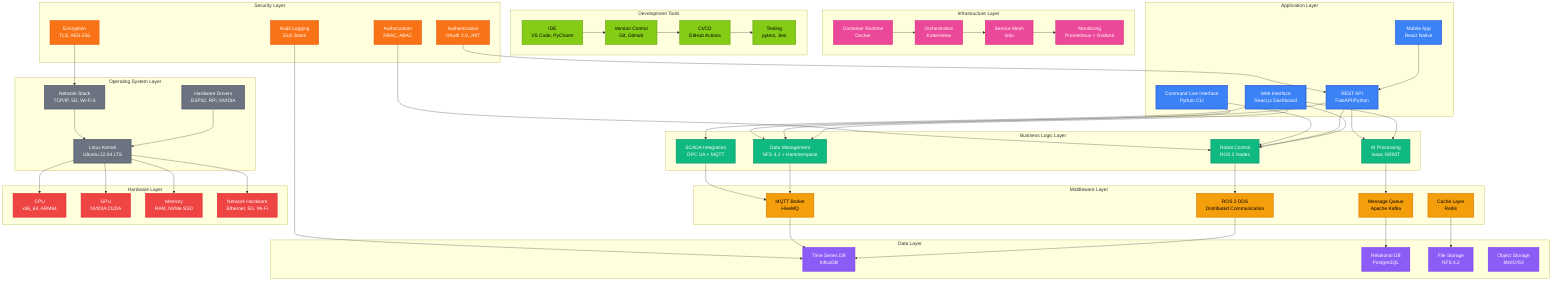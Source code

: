 graph TB
    subgraph "Application Layer"
        WEB_UI[Web Interface<br/>React.js Dashboard]
        MOBILE_APP[Mobile App<br/>React Native]
        API[REST API<br/>FastAPI/Python]
        CLI[Command Line Interface<br/>Python CLI]
    end
    
    subgraph "Business Logic Layer"
        ROBOT_CONTROL[Robot Control<br/>ROS 2 Nodes]
        AI_PROCESSING[AI Processing<br/>Isaac GR00T]
        DATA_MANAGEMENT[Data Management<br/>NFS 4.2 + Hammerspace]
        SCADA_INTEGRATION[SCADA Integration<br/>OPC UA + MQTT]
    end
    
    subgraph "Middleware Layer"
        ROS2_DDS[ROS 2 DDS<br/>Distributed Communication]
        MQTT_BROKER[MQTT Broker<br/>HiveMQ]
        MESSAGE_QUEUE[Message Queue<br/>Apache Kafka]
        CACHE[Cache Layer<br/>Redis]
    end
    
    subgraph "Data Layer"
        TIME_SERIES[Time Series DB<br/>InfluxDB]
        RELATIONAL[Relational DB<br/>PostgreSQL]
        FILE_STORAGE[File Storage<br/>NFS 4.2]
        OBJECT_STORAGE[Object Storage<br/>MinIO/S3]
    end
    
    subgraph "Infrastructure Layer"
        CONTAINER[Container Runtime<br/>Docker]
        ORCHESTRATION[Orchestration<br/>Kubernetes]
        SERVICE_MESH[Service Mesh<br/>Istio]
        MONITORING[Monitoring<br/>Prometheus + Grafana]
    end
    
    subgraph "Operating System Layer"
        LINUX[Linux Kernel<br/>Ubuntu 22.04 LTS]
        DRIVERS[Hardware Drivers<br/>ESP32, RPi, NVIDIA]
        NETWORK[Network Stack<br/>TCP/IP, 5G, Wi-Fi 6]
    end
    
    subgraph "Hardware Layer"
        CPU[CPU<br/>x86_64, ARM64]
        GPU[GPU<br/>NVIDIA CUDA]
        MEMORY[Memory<br/>RAM, NVMe SSD]
        NETWORK_HW[Network Hardware<br/>Ethernet, 5G, Wi-Fi]
    end
    
    subgraph "Development Tools"
        IDE[IDE<br/>VS Code, PyCharm]
        VERSION_CONTROL[Version Control<br/>Git, GitHub]
        CI_CD[CI/CD<br/>GitHub Actions]
        TESTING[Testing<br/>pytest, Jest]
    end
    
    subgraph "Security Layer"
        AUTHENTICATION[Authentication<br/>OAuth 2.0, JWT]
        AUTHORIZATION[Authorization<br/>RBAC, ABAC]
        ENCRYPTION[Encryption<br/>TLS, AES-256]
        AUDIT[Audit Logging<br/>ELK Stack]
    end
    
    %% Application to Business Logic
    WEB_UI --> ROBOT_CONTROL
    WEB_UI --> AI_PROCESSING
    WEB_UI --> DATA_MANAGEMENT
    WEB_UI --> SCADA_INTEGRATION
    
    MOBILE_APP --> API
    API --> ROBOT_CONTROL
    API --> AI_PROCESSING
    API --> DATA_MANAGEMENT
    
    CLI --> ROBOT_CONTROL
    CLI --> DATA_MANAGEMENT
    
    %% Business Logic to Middleware
    ROBOT_CONTROL --> ROS2_DDS
    AI_PROCESSING --> MESSAGE_QUEUE
    DATA_MANAGEMENT --> MQTT_BROKER
    SCADA_INTEGRATION --> MQTT_BROKER
    
    %% Middleware to Data
    ROS2_DDS --> TIME_SERIES
    MQTT_BROKER --> TIME_SERIES
    MESSAGE_QUEUE --> RELATIONAL
    CACHE --> FILE_STORAGE
    
    %% Infrastructure connections
    CONTAINER --> ORCHESTRATION
    ORCHESTRATION --> SERVICE_MESH
    SERVICE_MESH --> MONITORING
    
    %% OS and Hardware
    LINUX --> CPU
    LINUX --> GPU
    LINUX --> MEMORY
    LINUX --> NETWORK_HW
    
    DRIVERS --> LINUX
    NETWORK --> LINUX
    
    %% Security integration
    AUTHENTICATION --> API
    AUTHORIZATION --> ROBOT_CONTROL
    ENCRYPTION --> NETWORK
    AUDIT --> TIME_SERIES
    
    %% Development tools
    IDE --> VERSION_CONTROL
    VERSION_CONTROL --> CI_CD
    CI_CD --> TESTING
    
    %% Styling
    classDef application fill:#3B82F6,stroke:#1D4ED8,stroke-width:2px,color:#fff
    classDef business fill:#10B981,stroke:#059669,stroke-width:2px,color:#fff
    classDef middleware fill:#F59E0B,stroke:#D97706,stroke-width:2px,color:#000
    classDef data fill:#8B5CF6,stroke:#7C3AED,stroke-width:2px,color:#fff
    classDef infrastructure fill:#EC4899,stroke:#DB2777,stroke-width:2px,color:#fff
    classDef os fill:#6B7280,stroke:#4B5563,stroke-width:2px,color:#fff
    classDef hardware fill:#EF4444,stroke:#DC2626,stroke-width:2px,color:#fff
    classDef dev fill:#84CC16,stroke:#65A30D,stroke-width:2px,color:#000
    classDef security fill:#F97316,stroke:#EA580C,stroke-width:2px,color:#fff
    
    class WEB_UI,MOBILE_APP,API,CLI application
    class ROBOT_CONTROL,AI_PROCESSING,DATA_MANAGEMENT,SCADA_INTEGRATION business
    class ROS2_DDS,MQTT_BROKER,MESSAGE_QUEUE,CACHE middleware
    class TIME_SERIES,RELATIONAL,FILE_STORAGE,OBJECT_STORAGE data
    class CONTAINER,ORCHESTRATION,SERVICE_MESH,MONITORING infrastructure
    class LINUX,DRIVERS,NETWORK os
    class CPU,GPU,MEMORY,NETWORK_HW hardware
    class IDE,VERSION_CONTROL,CI_CD,TESTING dev
    class AUTHENTICATION,AUTHORIZATION,ENCRYPTION,AUDIT security